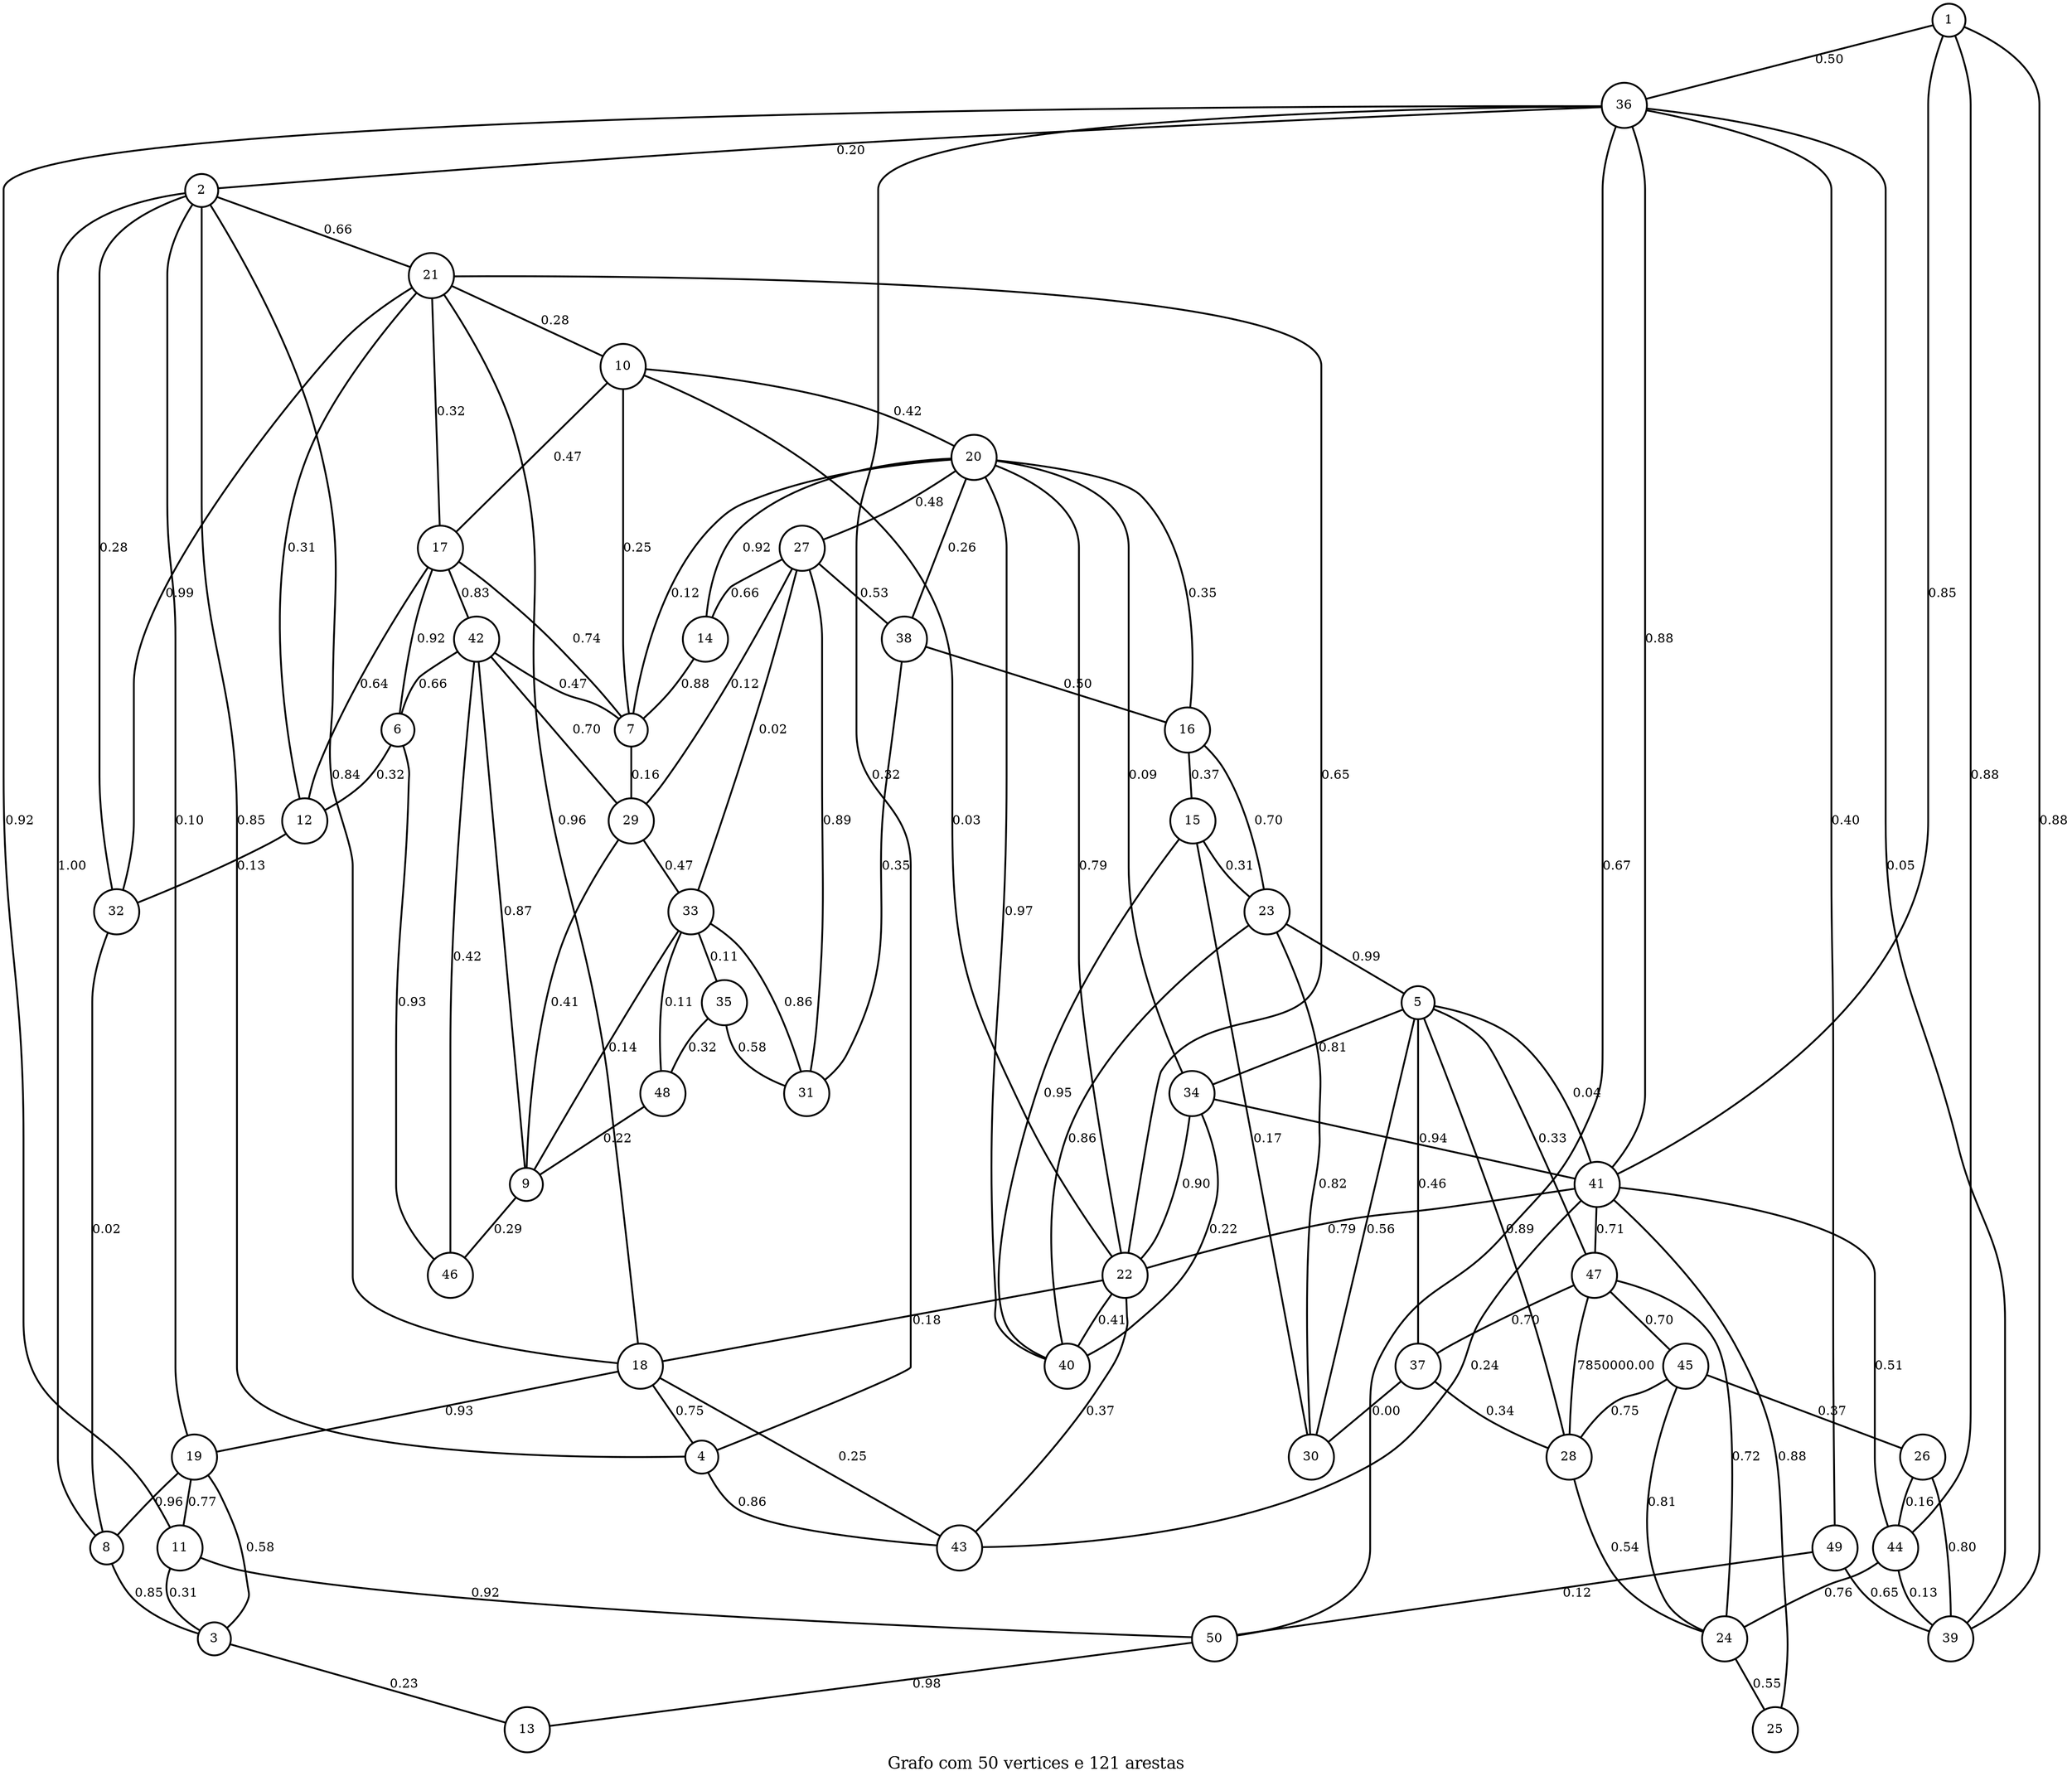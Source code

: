 graph gr {
     graph [fontsize=18, label="Grafo com 50 vertices e 121 arestas"];
node [shape=circle,style=bold,height="0.25",width="0.25"];
edge [style=bold,labelfontsize=3];
   1 [color=BLACK];
   2 [color=BLACK];
   3 [color=BLACK];
   4 [color=BLACK];
   5 [color=BLACK];
   6 [color=BLACK];
   7 [color=BLACK];
   8 [color=BLACK];
   9 [color=BLACK];
   10 [color=BLACK];
   11 [color=BLACK];
   12 [color=BLACK];
   13 [color=BLACK];
   14 [color=BLACK];
   15 [color=BLACK];
   16 [color=BLACK];
   17 [color=BLACK];
   18 [color=BLACK];
   19 [color=BLACK];
   20 [color=BLACK];
   21 [color=BLACK];
   22 [color=BLACK];
   23 [color=BLACK];
   24 [color=BLACK];
   25 [color=BLACK];
   26 [color=BLACK];
   27 [color=BLACK];
   28 [color=BLACK];
   29 [color=BLACK];
   30 [color=BLACK];
   31 [color=BLACK];
   32 [color=BLACK];
   33 [color=BLACK];
   34 [color=BLACK];
   35 [color=BLACK];
   36 [color=BLACK];
   37 [color=BLACK];
   38 [color=BLACK];
   39 [color=BLACK];
   40 [color=BLACK];
   41 [color=BLACK];
   42 [color=BLACK];
   43 [color=BLACK];
   44 [color=BLACK];
   45 [color=BLACK];
   46 [color=BLACK];
   47 [color=BLACK];
   48 [color=BLACK];
   49 [color=BLACK];
   50 [color=BLACK];
   38 -- 31 [color=BLACK,label=0.35];
   5 -- 47 [color=BLACK,label=0.33];
   24 -- 25 [color=BLACK,label=0.55];
   24 -- 47 [color=BLACK,label=0.72];
   19 -- 8 [color=BLACK,label=0.96];
   34 -- 41 [color=BLACK,label=0.94];
   38 -- 16 [color=BLACK,label=0.50];
   16 -- 15 [color=BLACK,label=0.37];
   48 -- 9 [color=BLACK,label=0.22];
   33 -- 9 [color=BLACK,label=0.14];
   12 -- 32 [color=BLACK,label=0.13];
   32 -- 8 [color=BLACK,label=0.02];
   35 -- 31 [color=BLACK,label=0.58];
   7 -- 17 [color=BLACK,label=0.74];
   33 -- 31 [color=BLACK,label=0.86];
   18 -- 2 [color=BLACK,label=0.84];
   18 -- 4 [color=BLACK,label=0.75];
   18 -- 43 [color=BLACK,label=0.25];
   43 -- 41 [color=BLACK,label=0.24];
   30 -- 15 [color=BLACK,label=0.17];
   45 -- 28 [color=BLACK,label=0.75];
   50 -- 13 [color=BLACK,label=0.98];
   3 -- 13 [color=BLACK,label=0.23];
   2 -- 32 [color=BLACK,label=0.28];
   18 -- 19 [color=BLACK,label=0.93];
   19 -- 3 [color=BLACK,label=0.58];
   19 -- 11 [color=BLACK,label=0.77];
   11 -- 50 [color=BLACK,label=0.92];
   20 -- 27 [color=BLACK,label=0.48];
   27 -- 14 [color=BLACK,label=0.66];
   27 -- 38 [color=BLACK,label=0.53];
   35 -- 48 [color=BLACK,label=0.32];
   22 -- 20 [color=BLACK,label=0.79];
   22 -- 18 [color=BLACK,label=0.18];
   22 -- 21 [color=BLACK,label=0.65];
   21 -- 32 [color=BLACK,label=0.99];
   30 -- 23 [color=BLACK,label=0.82];
   9 -- 46 [color=BLACK,label=0.29];
   6 -- 46 [color=BLACK,label=0.93];
   29 -- 42 [color=BLACK,label=0.70];
   10 -- 20 [color=BLACK,label=0.42];
   41 -- 36 [color=BLACK,label=0.88];
   20 -- 7 [color=BLACK,label=0.12];
   33 -- 35 [color=BLACK,label=0.11];
   40 -- 23 [color=BLACK,label=0.86];
   40 -- 34 [color=BLACK,label=0.22];
   23 -- 16 [color=BLACK,label=0.70];
   37 -- 30 [color=BLACK,label=0.00];
   23 -- 5 [color=BLACK,label=0.99];
   22 -- 34 [color=BLACK,label=0.90];
   44 -- 39 [color=BLACK,label=0.13];
   39 -- 1 [color=BLACK,label=0.88];
   47 -- 37 [color=BLACK,label=0.70];
   5 -- 37 [color=BLACK,label=0.46];
   5 -- 34 [color=BLACK,label=0.81];
   27 -- 33 [color=BLACK,label=0.02];
   30 -- 5 [color=BLACK,label=0.56];
   19 -- 2 [color=BLACK,label=0.10];
   21 -- 17 [color=BLACK,label=0.32];
   28 -- 24 [color=BLACK,label=0.54];
   29 -- 9 [color=BLACK,label=0.41];
   41 -- 1 [color=BLACK,label=0.85];
   41 -- 25 [color=BLACK,label=0.88];
   17 -- 42 [color=BLACK,label=0.83];
   22 -- 10 [color=BLACK,label=0.03];
   10 -- 17 [color=BLACK,label=0.47];
   7 -- 10 [color=BLACK,label=0.25];
   21 -- 10 [color=BLACK,label=0.28];
   36 -- 4 [color=BLACK,label=0.32];
   45 -- 26 [color=BLACK,label=0.37];
   26 -- 39 [color=BLACK,label=0.80];
   26 -- 44 [color=BLACK,label=0.16];
   2 -- 21 [color=BLACK,label=0.66];
   7 -- 29 [color=BLACK,label=0.16];
   11 -- 3 [color=BLACK,label=0.31];
   17 -- 6 [color=BLACK,label=0.92];
   20 -- 14 [color=BLACK,label=0.92];
   14 -- 7 [color=BLACK,label=0.88];
   21 -- 12 [color=BLACK,label=0.31];
   22 -- 43 [color=BLACK,label=0.37];
   29 -- 33 [color=BLACK,label=0.47];
   36 -- 39 [color=BLACK,label=0.05];
   41 -- 44 [color=BLACK,label=0.51];
   41 -- 47 [color=BLACK,label=0.71];
   2 -- 8 [color=BLACK,label=1.00];
   4 -- 43 [color=BLACK,label=0.86];
   5 -- 41 [color=BLACK,label=0.04];
   20 -- 16 [color=BLACK,label=0.35];
   20 -- 38 [color=BLACK,label=0.26];
   22 -- 40 [color=BLACK,label=0.41];
   28 -- 5 [color=BLACK,label=0.89];
   36 -- 2 [color=BLACK,label=0.20];
   41 -- 22 [color=BLACK,label=0.79];
   44 -- 24 [color=BLACK,label=0.76];
   27 -- 31 [color=BLACK,label=0.89];
   36 -- 11 [color=BLACK,label=0.92];
   36 -- 49 [color=BLACK,label=0.40];
   42 -- 6 [color=BLACK,label=0.66];
   20 -- 40 [color=BLACK,label=0.97];
   21 -- 18 [color=BLACK,label=0.96];
   34 -- 20 [color=BLACK,label=0.09];
   36 -- 50 [color=BLACK,label=0.67];
   40 -- 15 [color=BLACK,label=0.95];
   42 -- 46 [color=BLACK,label=0.42];
   47 -- 45 [color=BLACK,label=0.70];
   45 -- 24 [color=BLACK,label=0.81];
   9 -- 42 [color=BLACK,label=0.87];
   42 -- 7 [color=BLACK,label=0.47];
   17 -- 12 [color=BLACK,label=0.64];
   6 -- 12 [color=BLACK,label=0.32];
   28 -- 47 [color=BLACK,label=7850000.00];
   15 -- 23 [color=BLACK,label=0.31];
   33 -- 48 [color=BLACK,label=0.11];
   49 -- 50 [color=BLACK,label=0.12];
   49 -- 39 [color=BLACK,label=0.65];
   8 -- 3 [color=BLACK,label=0.85];
   27 -- 29 [color=BLACK,label=0.12];
   37 -- 28 [color=BLACK,label=0.34];
   1 -- 44 [color=BLACK,label=0.88];
   1 -- 36 [color=BLACK,label=0.50];
   4 -- 2 [color=BLACK,label=0.85];
}
